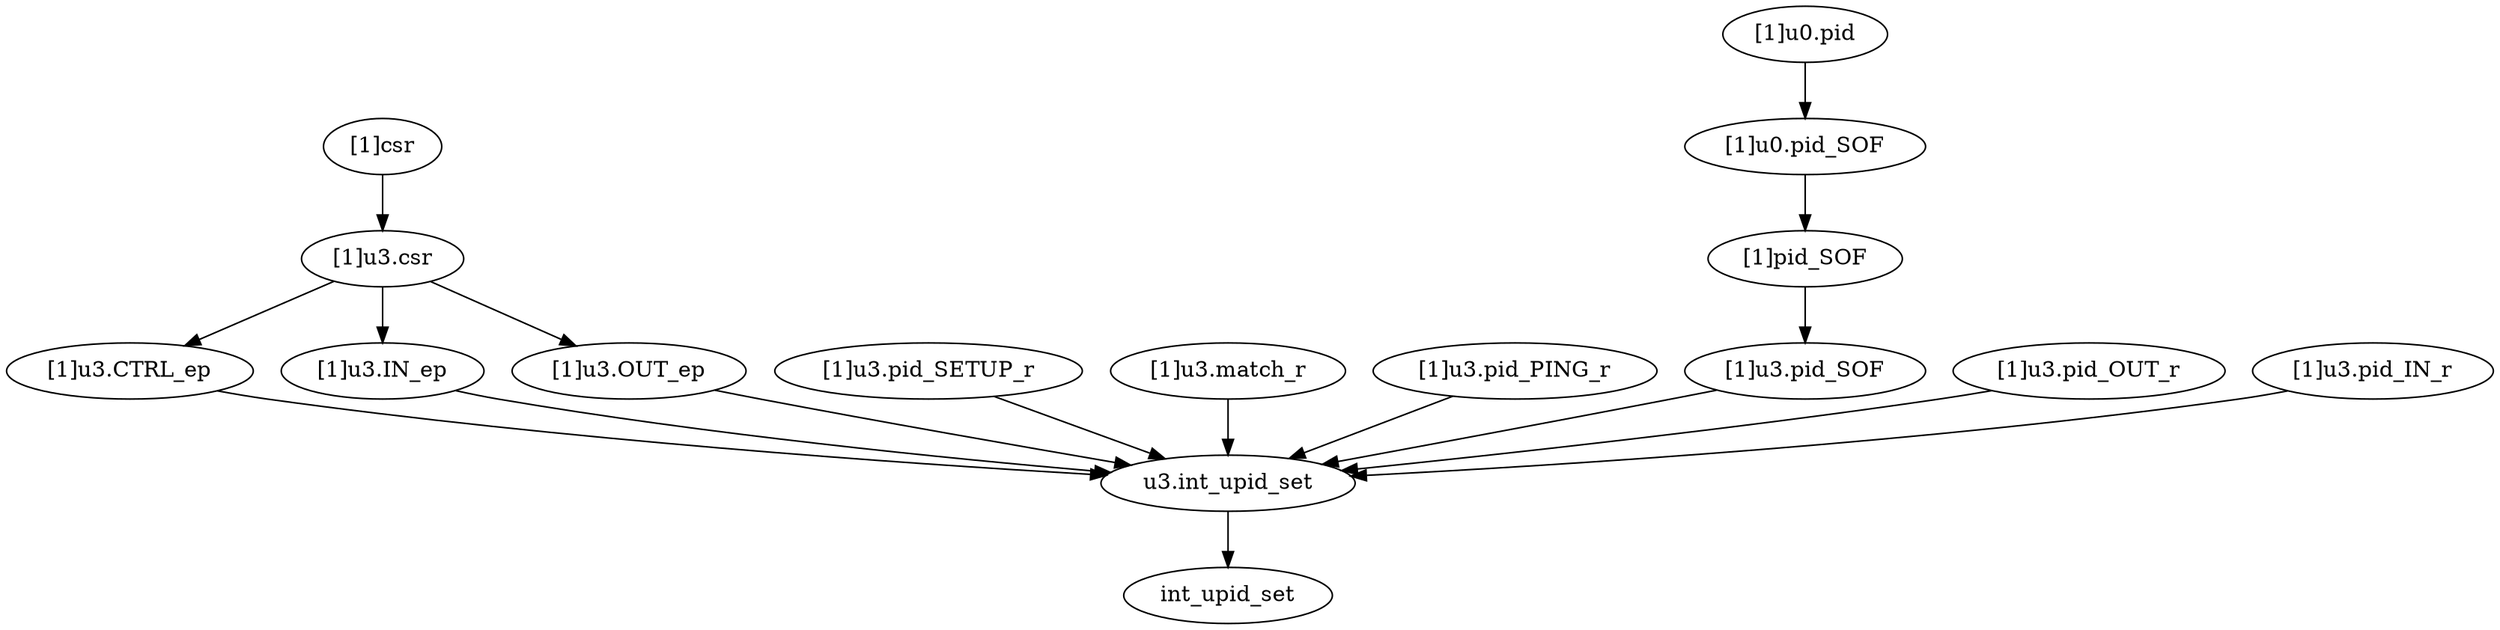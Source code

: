 strict digraph "" {
	int_upid_set	 [complexity=0,
		importance=0.00357218181733,
		rank=0.0];
	"[1]u0.pid_SOF"	 [complexity=13,
		importance=0.0128880113774,
		rank=0.000991385490569];
	"[1]pid_SOF"	 [complexity=13,
		importance=0.0114857641003,
		rank=0.00088352031541];
	"[1]u0.pid_SOF" -> "[1]pid_SOF";
	"[1]u3.CTRL_ep"	 [complexity=13,
		importance=0.00939887589415,
		rank=0.000722990453396];
	"u3.int_upid_set"	 [complexity=0,
		importance=0.00806302134729,
		rank=0.0];
	"[1]u3.CTRL_ep" -> "u3.int_upid_set";
	"[1]u3.pid_SETUP_r"	 [complexity=13,
		importance=0.00950976116635,
		rank=0.000731520089719];
	"[1]u3.pid_SETUP_r" -> "u3.int_upid_set";
	"[1]u0.pid"	 [complexity=15,
		importance=0.0156164158497,
		rank=0.00104109438998];
	"[1]u0.pid" -> "[1]u0.pid_SOF";
	"[1]u3.match_r"	 [complexity=13,
		importance=0.00982165908331,
		rank=0.000755512237178];
	"[1]u3.match_r" -> "u3.int_upid_set";
	"[1]u3.csr"	 [complexity=15,
		importance=0.0113885487407,
		rank=0.000759236582711];
	"[1]u3.csr" -> "[1]u3.CTRL_ep";
	"[1]u3.IN_ep"	 [complexity=13,
		importance=0.00939887589415,
		rank=0.000722990453396];
	"[1]u3.csr" -> "[1]u3.IN_ep";
	"[1]u3.OUT_ep"	 [complexity=13,
		importance=0.00939887589415,
		rank=0.000722990453396];
	"[1]u3.csr" -> "[1]u3.OUT_ep";
	"[1]u3.IN_ep" -> "u3.int_upid_set";
	"[1]u3.pid_PING_r"	 [complexity=13,
		importance=0.00948647055454,
		rank=0.000729728504196];
	"[1]u3.pid_PING_r" -> "u3.int_upid_set";
	"[1]csr"	 [complexity=15,
		importance=0.0127150180547,
		rank=0.000847667870316];
	"[1]csr" -> "[1]u3.csr";
	"[1]u3.pid_SOF"	 [complexity=13,
		importance=0.00980873590888,
		rank=0.000754518146837];
	"[1]u3.pid_SOF" -> "u3.int_upid_set";
	"[1]u3.pid_OUT_r"	 [complexity=13,
		importance=0.00944646090056,
		rank=0.000726650838505];
	"[1]u3.pid_OUT_r" -> "u3.int_upid_set";
	"[1]u3.pid_IN_r"	 [complexity=13,
		importance=0.00943869223158,
		rank=0.000726053248583];
	"[1]u3.pid_IN_r" -> "u3.int_upid_set";
	"[1]pid_SOF" -> "[1]u3.pid_SOF";
	"[1]u3.OUT_ep" -> "u3.int_upid_set";
	"u3.int_upid_set" -> int_upid_set;
}

